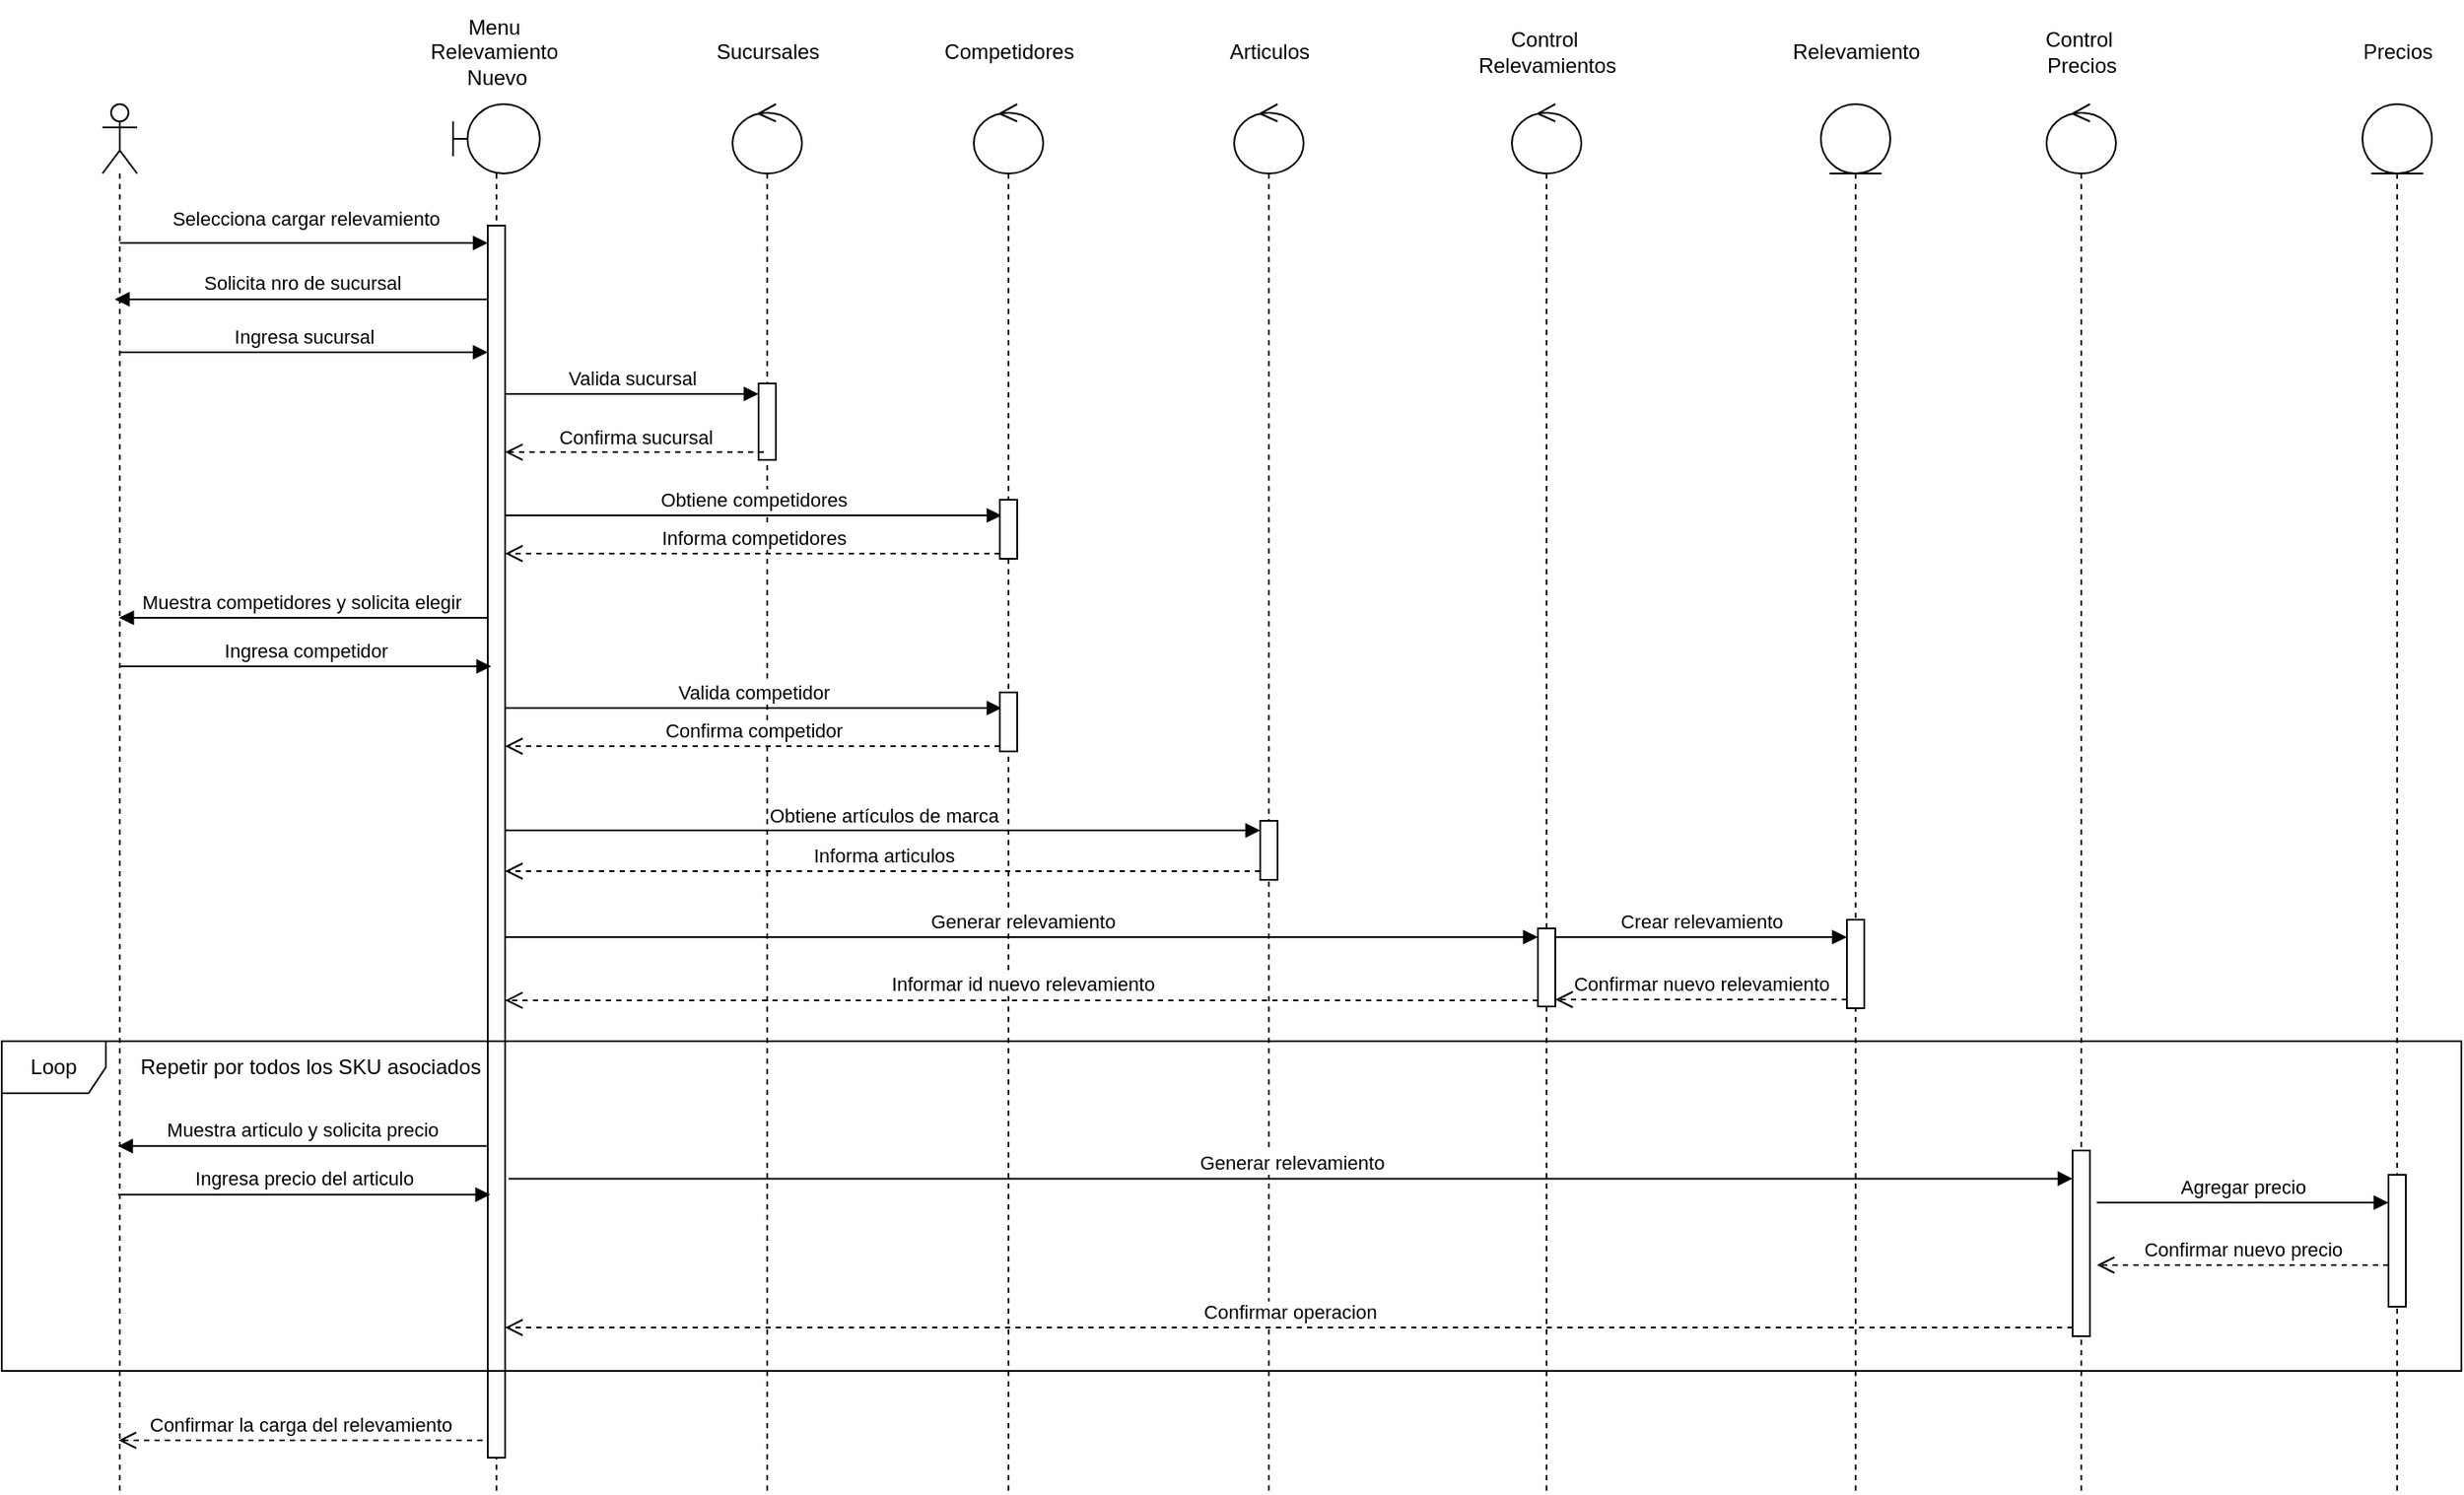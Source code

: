 <mxfile version="24.7.14">
  <diagram name="Página-1" id="t8ws5RrRNgcCuZQSS5f2">
    <mxGraphModel dx="787" dy="806" grid="1" gridSize="10" guides="1" tooltips="1" connect="1" arrows="1" fold="1" page="1" pageScale="1" pageWidth="827" pageHeight="1169" math="0" shadow="0">
      <root>
        <mxCell id="0" />
        <mxCell id="1" parent="0" />
        <mxCell id="HcCtnshYtK5hbSJaxlF--1" value="" style="shape=umlLifeline;perimeter=lifelinePerimeter;whiteSpace=wrap;html=1;container=1;dropTarget=0;collapsible=0;recursiveResize=0;outlineConnect=0;portConstraint=eastwest;newEdgeStyle={&quot;curved&quot;:0,&quot;rounded&quot;:0};participant=umlActor;" vertex="1" parent="1">
          <mxGeometry x="71" y="130" width="20" height="800" as="geometry" />
        </mxCell>
        <mxCell id="HcCtnshYtK5hbSJaxlF--2" value="" style="shape=umlLifeline;perimeter=lifelinePerimeter;whiteSpace=wrap;html=1;container=1;dropTarget=0;collapsible=0;recursiveResize=0;outlineConnect=0;portConstraint=eastwest;newEdgeStyle={&quot;curved&quot;:0,&quot;rounded&quot;:0};participant=umlBoundary;" vertex="1" parent="1">
          <mxGeometry x="273" y="130" width="50" height="800" as="geometry" />
        </mxCell>
        <mxCell id="HcCtnshYtK5hbSJaxlF--3" value="" style="html=1;points=[[0,0,0,0,5],[0,1,0,0,-5],[1,0,0,0,5],[1,1,0,0,-5]];perimeter=orthogonalPerimeter;outlineConnect=0;targetShapes=umlLifeline;portConstraint=eastwest;newEdgeStyle={&quot;curved&quot;:0,&quot;rounded&quot;:0};" vertex="1" parent="HcCtnshYtK5hbSJaxlF--2">
          <mxGeometry x="20" y="70" width="10" height="710" as="geometry" />
        </mxCell>
        <mxCell id="HcCtnshYtK5hbSJaxlF--4" value="" style="shape=umlLifeline;perimeter=lifelinePerimeter;whiteSpace=wrap;html=1;container=1;dropTarget=0;collapsible=0;recursiveResize=0;outlineConnect=0;portConstraint=eastwest;newEdgeStyle={&quot;curved&quot;:0,&quot;rounded&quot;:0};participant=umlControl;" vertex="1" parent="1">
          <mxGeometry x="434" y="130" width="40" height="800" as="geometry" />
        </mxCell>
        <mxCell id="HcCtnshYtK5hbSJaxlF--5" value="" style="html=1;points=[[0,0,0,0,5],[0,1,0,0,-5],[1,0,0,0,5],[1,1,0,0,-5]];perimeter=orthogonalPerimeter;outlineConnect=0;targetShapes=umlLifeline;portConstraint=eastwest;newEdgeStyle={&quot;curved&quot;:0,&quot;rounded&quot;:0};" vertex="1" parent="HcCtnshYtK5hbSJaxlF--4">
          <mxGeometry x="15" y="161" width="10" height="44" as="geometry" />
        </mxCell>
        <mxCell id="HcCtnshYtK5hbSJaxlF--6" value="" style="shape=umlLifeline;perimeter=lifelinePerimeter;whiteSpace=wrap;html=1;container=1;dropTarget=0;collapsible=0;recursiveResize=0;outlineConnect=0;portConstraint=eastwest;newEdgeStyle={&quot;curved&quot;:0,&quot;rounded&quot;:0};participant=umlEntity;" vertex="1" parent="1">
          <mxGeometry x="1061" y="130" width="40" height="800" as="geometry" />
        </mxCell>
        <mxCell id="HcCtnshYtK5hbSJaxlF--7" value="" style="html=1;points=[[0,0,0,0,5],[0,1,0,0,-5],[1,0,0,0,5],[1,1,0,0,-5]];perimeter=orthogonalPerimeter;outlineConnect=0;targetShapes=umlLifeline;portConstraint=eastwest;newEdgeStyle={&quot;curved&quot;:0,&quot;rounded&quot;:0};" vertex="1" parent="HcCtnshYtK5hbSJaxlF--6">
          <mxGeometry x="15" y="470" width="10" height="51" as="geometry" />
        </mxCell>
        <mxCell id="HcCtnshYtK5hbSJaxlF--8" value="Loop" style="shape=umlFrame;whiteSpace=wrap;html=1;pointerEvents=0;" vertex="1" parent="1">
          <mxGeometry x="13" y="670" width="1417" height="190" as="geometry" />
        </mxCell>
        <mxCell id="HcCtnshYtK5hbSJaxlF--9" value="Selecciona cargar relevamiento" style="html=1;verticalAlign=bottom;endArrow=block;curved=0;rounded=0;" edge="1" parent="1" source="HcCtnshYtK5hbSJaxlF--1">
          <mxGeometry x="0.003" y="5" relative="1" as="geometry">
            <mxPoint x="182.591" y="210" as="sourcePoint" />
            <mxPoint x="293.0" y="210" as="targetPoint" />
            <mxPoint as="offset" />
          </mxGeometry>
        </mxCell>
        <mxCell id="HcCtnshYtK5hbSJaxlF--10" value="Ingresa sucursal" style="html=1;verticalAlign=bottom;endArrow=block;curved=0;rounded=0;" edge="1" parent="1">
          <mxGeometry relative="1" as="geometry">
            <mxPoint x="80.591" y="273" as="sourcePoint" />
            <mxPoint x="293" y="273.0" as="targetPoint" />
          </mxGeometry>
        </mxCell>
        <mxCell id="HcCtnshYtK5hbSJaxlF--11" value="Solicita nro de sucursal" style="html=1;verticalAlign=bottom;endArrow=block;curved=0;rounded=0;entryX=0.356;entryY=0.247;entryDx=0;entryDy=0;entryPerimeter=0;" edge="1" parent="1">
          <mxGeometry relative="1" as="geometry">
            <mxPoint x="293.0" y="242.48" as="sourcePoint" />
            <mxPoint x="78.12" y="242.48" as="targetPoint" />
          </mxGeometry>
        </mxCell>
        <mxCell id="HcCtnshYtK5hbSJaxlF--12" value="Valida sucursal" style="html=1;verticalAlign=bottom;endArrow=block;curved=0;rounded=0;" edge="1" parent="1">
          <mxGeometry relative="1" as="geometry">
            <mxPoint x="303" y="297.0" as="sourcePoint" />
            <mxPoint x="449" y="297" as="targetPoint" />
          </mxGeometry>
        </mxCell>
        <mxCell id="HcCtnshYtK5hbSJaxlF--13" value="Obtiene competidores" style="html=1;verticalAlign=bottom;endArrow=block;curved=0;rounded=0;" edge="1" parent="1">
          <mxGeometry relative="1" as="geometry">
            <mxPoint x="303.0" y="367" as="sourcePoint" />
            <mxPoint x="589" y="367.0" as="targetPoint" />
          </mxGeometry>
        </mxCell>
        <mxCell id="HcCtnshYtK5hbSJaxlF--14" value="Repetir por todos los SKU asociados" style="text;html=1;align=left;verticalAlign=middle;resizable=0;points=[];autosize=1;strokeColor=none;fillColor=none;" vertex="1" parent="1">
          <mxGeometry x="91" y="670" width="220" height="30" as="geometry" />
        </mxCell>
        <mxCell id="HcCtnshYtK5hbSJaxlF--15" value="Menu&amp;nbsp;&lt;div&gt;Relevamiento&amp;nbsp;&lt;div&gt;Nuevo&lt;/div&gt;&lt;/div&gt;" style="text;html=1;align=center;verticalAlign=middle;resizable=0;points=[];autosize=1;strokeColor=none;fillColor=none;" vertex="1" parent="1">
          <mxGeometry x="248" y="70" width="100" height="60" as="geometry" />
        </mxCell>
        <mxCell id="HcCtnshYtK5hbSJaxlF--16" value="Sucursales" style="text;html=1;align=center;verticalAlign=middle;resizable=0;points=[];autosize=1;strokeColor=none;fillColor=none;" vertex="1" parent="1">
          <mxGeometry x="414" y="85" width="80" height="30" as="geometry" />
        </mxCell>
        <mxCell id="HcCtnshYtK5hbSJaxlF--17" value="" style="shape=umlLifeline;perimeter=lifelinePerimeter;whiteSpace=wrap;html=1;container=1;dropTarget=0;collapsible=0;recursiveResize=0;outlineConnect=0;portConstraint=eastwest;newEdgeStyle={&quot;curved&quot;:0,&quot;rounded&quot;:0};participant=umlControl;" vertex="1" parent="1">
          <mxGeometry x="573" y="130" width="40" height="800" as="geometry" />
        </mxCell>
        <mxCell id="HcCtnshYtK5hbSJaxlF--18" value="" style="html=1;points=[[0,0,0,0,5],[0,1,0,0,-5],[1,0,0,0,5],[1,1,0,0,-5]];perimeter=orthogonalPerimeter;outlineConnect=0;targetShapes=umlLifeline;portConstraint=eastwest;newEdgeStyle={&quot;curved&quot;:0,&quot;rounded&quot;:0};" vertex="1" parent="HcCtnshYtK5hbSJaxlF--17">
          <mxGeometry x="15" y="228" width="10" height="34" as="geometry" />
        </mxCell>
        <mxCell id="HcCtnshYtK5hbSJaxlF--19" value="Competidores" style="text;html=1;align=center;verticalAlign=middle;resizable=0;points=[];autosize=1;strokeColor=none;fillColor=none;" vertex="1" parent="1">
          <mxGeometry x="543" y="85" width="100" height="30" as="geometry" />
        </mxCell>
        <mxCell id="HcCtnshYtK5hbSJaxlF--20" value="Obtiene artículos de marca" style="html=1;verticalAlign=bottom;endArrow=block;curved=0;rounded=0;" edge="1" parent="1">
          <mxGeometry relative="1" as="geometry">
            <mxPoint x="303" y="548.55" as="sourcePoint" />
            <mxPoint x="738" y="548.55" as="targetPoint" />
          </mxGeometry>
        </mxCell>
        <mxCell id="HcCtnshYtK5hbSJaxlF--21" value="Informa competidores" style="html=1;verticalAlign=bottom;endArrow=open;dashed=1;endSize=8;curved=0;rounded=0;" edge="1" parent="1">
          <mxGeometry relative="1" as="geometry">
            <mxPoint x="303.0" y="389" as="targetPoint" />
            <mxPoint x="588" y="389" as="sourcePoint" />
          </mxGeometry>
        </mxCell>
        <mxCell id="HcCtnshYtK5hbSJaxlF--22" value="Muestra competidores y solicita elegir&amp;nbsp;" style="html=1;verticalAlign=bottom;endArrow=block;curved=0;rounded=0;" edge="1" parent="1">
          <mxGeometry relative="1" as="geometry">
            <mxPoint x="293.0" y="426" as="sourcePoint" />
            <mxPoint x="80.591" y="426" as="targetPoint" />
          </mxGeometry>
        </mxCell>
        <mxCell id="HcCtnshYtK5hbSJaxlF--23" value="Confirma sucursal" style="html=1;verticalAlign=bottom;endArrow=open;dashed=1;endSize=8;curved=0;rounded=0;" edge="1" parent="1">
          <mxGeometry relative="1" as="geometry">
            <mxPoint x="303.0" y="330.55" as="targetPoint" />
            <mxPoint x="452" y="330.55" as="sourcePoint" />
          </mxGeometry>
        </mxCell>
        <mxCell id="HcCtnshYtK5hbSJaxlF--24" value="Ingresa competidor" style="html=1;verticalAlign=bottom;endArrow=block;curved=0;rounded=0;" edge="1" parent="1">
          <mxGeometry relative="1" as="geometry">
            <mxPoint x="80.591" y="454" as="sourcePoint" />
            <mxPoint x="295" y="454.0" as="targetPoint" />
          </mxGeometry>
        </mxCell>
        <mxCell id="HcCtnshYtK5hbSJaxlF--25" value="Valida competidor" style="html=1;verticalAlign=bottom;endArrow=block;curved=0;rounded=0;" edge="1" parent="1">
          <mxGeometry relative="1" as="geometry">
            <mxPoint x="303.0" y="478" as="sourcePoint" />
            <mxPoint x="589" y="478.0" as="targetPoint" />
          </mxGeometry>
        </mxCell>
        <mxCell id="HcCtnshYtK5hbSJaxlF--26" value="" style="html=1;points=[[0,0,0,0,5],[0,1,0,0,-5],[1,0,0,0,5],[1,1,0,0,-5]];perimeter=orthogonalPerimeter;outlineConnect=0;targetShapes=umlLifeline;portConstraint=eastwest;newEdgeStyle={&quot;curved&quot;:0,&quot;rounded&quot;:0};" vertex="1" parent="1">
          <mxGeometry x="588" y="469" width="10" height="34" as="geometry" />
        </mxCell>
        <mxCell id="HcCtnshYtK5hbSJaxlF--27" value="Confirma competidor" style="html=1;verticalAlign=bottom;endArrow=open;dashed=1;endSize=8;curved=0;rounded=0;" edge="1" parent="1">
          <mxGeometry relative="1" as="geometry">
            <mxPoint x="303" y="500" as="targetPoint" />
            <mxPoint x="588" y="500" as="sourcePoint" />
          </mxGeometry>
        </mxCell>
        <mxCell id="HcCtnshYtK5hbSJaxlF--28" value="" style="shape=umlLifeline;perimeter=lifelinePerimeter;whiteSpace=wrap;html=1;container=1;dropTarget=0;collapsible=0;recursiveResize=0;outlineConnect=0;portConstraint=eastwest;newEdgeStyle={&quot;curved&quot;:0,&quot;rounded&quot;:0};participant=umlControl;" vertex="1" parent="1">
          <mxGeometry x="723" y="130" width="40" height="800" as="geometry" />
        </mxCell>
        <mxCell id="HcCtnshYtK5hbSJaxlF--29" value="" style="html=1;points=[[0,0,0,0,5],[0,1,0,0,-5],[1,0,0,0,5],[1,1,0,0,-5]];perimeter=orthogonalPerimeter;outlineConnect=0;targetShapes=umlLifeline;portConstraint=eastwest;newEdgeStyle={&quot;curved&quot;:0,&quot;rounded&quot;:0};" vertex="1" parent="HcCtnshYtK5hbSJaxlF--28">
          <mxGeometry x="15" y="413" width="10" height="34" as="geometry" />
        </mxCell>
        <mxCell id="HcCtnshYtK5hbSJaxlF--30" value="Articulos" style="text;html=1;align=center;verticalAlign=middle;resizable=0;points=[];autosize=1;strokeColor=none;fillColor=none;" vertex="1" parent="1">
          <mxGeometry x="708" y="85" width="70" height="30" as="geometry" />
        </mxCell>
        <mxCell id="HcCtnshYtK5hbSJaxlF--31" value="Informa articulos" style="html=1;verticalAlign=bottom;endArrow=open;dashed=1;endSize=8;curved=0;rounded=0;exitX=0;exitY=1;exitDx=0;exitDy=-5;exitPerimeter=0;" edge="1" parent="1" source="HcCtnshYtK5hbSJaxlF--29" target="HcCtnshYtK5hbSJaxlF--3">
          <mxGeometry relative="1" as="geometry">
            <mxPoint x="323" y="583.32" as="targetPoint" />
            <mxPoint x="608" y="583.32" as="sourcePoint" />
          </mxGeometry>
        </mxCell>
        <mxCell id="HcCtnshYtK5hbSJaxlF--32" value="" style="shape=umlLifeline;perimeter=lifelinePerimeter;whiteSpace=wrap;html=1;container=1;dropTarget=0;collapsible=0;recursiveResize=0;outlineConnect=0;portConstraint=eastwest;newEdgeStyle={&quot;curved&quot;:0,&quot;rounded&quot;:0};participant=umlControl;" vertex="1" parent="1">
          <mxGeometry x="883" y="130" width="40" height="800" as="geometry" />
        </mxCell>
        <mxCell id="HcCtnshYtK5hbSJaxlF--33" value="" style="html=1;points=[[0,0,0,0,5],[0,1,0,0,-5],[1,0,0,0,5],[1,1,0,0,-5]];perimeter=orthogonalPerimeter;outlineConnect=0;targetShapes=umlLifeline;portConstraint=eastwest;newEdgeStyle={&quot;curved&quot;:0,&quot;rounded&quot;:0};" vertex="1" parent="HcCtnshYtK5hbSJaxlF--32">
          <mxGeometry x="15" y="475" width="10" height="45" as="geometry" />
        </mxCell>
        <mxCell id="HcCtnshYtK5hbSJaxlF--34" value="" style="shape=umlLifeline;perimeter=lifelinePerimeter;whiteSpace=wrap;html=1;container=1;dropTarget=0;collapsible=0;recursiveResize=0;outlineConnect=0;portConstraint=eastwest;newEdgeStyle={&quot;curved&quot;:0,&quot;rounded&quot;:0};participant=umlControl;" vertex="1" parent="1">
          <mxGeometry x="1191" y="130" width="40" height="800" as="geometry" />
        </mxCell>
        <mxCell id="HcCtnshYtK5hbSJaxlF--35" value="" style="html=1;points=[[0,0,0,0,5],[0,1,0,0,-5],[1,0,0,0,5],[1,1,0,0,-5]];perimeter=orthogonalPerimeter;outlineConnect=0;targetShapes=umlLifeline;portConstraint=eastwest;newEdgeStyle={&quot;curved&quot;:0,&quot;rounded&quot;:0};" vertex="1" parent="HcCtnshYtK5hbSJaxlF--34">
          <mxGeometry x="15" y="603" width="10" height="107" as="geometry" />
        </mxCell>
        <mxCell id="HcCtnshYtK5hbSJaxlF--36" value="" style="shape=umlLifeline;perimeter=lifelinePerimeter;whiteSpace=wrap;html=1;container=1;dropTarget=0;collapsible=0;recursiveResize=0;outlineConnect=0;portConstraint=eastwest;newEdgeStyle={&quot;curved&quot;:0,&quot;rounded&quot;:0};participant=umlEntity;" vertex="1" parent="1">
          <mxGeometry x="1373" y="130" width="40" height="800" as="geometry" />
        </mxCell>
        <mxCell id="HcCtnshYtK5hbSJaxlF--37" value="" style="html=1;points=[[0,0,0,0,5],[0,1,0,0,-5],[1,0,0,0,5],[1,1,0,0,-5]];perimeter=orthogonalPerimeter;outlineConnect=0;targetShapes=umlLifeline;portConstraint=eastwest;newEdgeStyle={&quot;curved&quot;:0,&quot;rounded&quot;:0};" vertex="1" parent="HcCtnshYtK5hbSJaxlF--36">
          <mxGeometry x="15" y="617" width="10" height="76" as="geometry" />
        </mxCell>
        <mxCell id="HcCtnshYtK5hbSJaxlF--38" value="Control&amp;nbsp;&lt;div&gt;Relevamientos&lt;/div&gt;" style="text;html=1;align=center;verticalAlign=middle;resizable=0;points=[];autosize=1;strokeColor=none;fillColor=none;" vertex="1" parent="1">
          <mxGeometry x="853" y="80" width="100" height="40" as="geometry" />
        </mxCell>
        <mxCell id="HcCtnshYtK5hbSJaxlF--39" value="Control&amp;nbsp;&lt;div&gt;Precios&lt;/div&gt;" style="text;html=1;align=center;verticalAlign=middle;resizable=0;points=[];autosize=1;strokeColor=none;fillColor=none;" vertex="1" parent="1">
          <mxGeometry x="1176" y="80" width="70" height="40" as="geometry" />
        </mxCell>
        <mxCell id="HcCtnshYtK5hbSJaxlF--40" value="Generar relevamiento" style="html=1;verticalAlign=bottom;endArrow=block;curved=0;rounded=0;" edge="1" parent="1" target="HcCtnshYtK5hbSJaxlF--33">
          <mxGeometry relative="1" as="geometry">
            <mxPoint x="303" y="610.0" as="sourcePoint" />
            <mxPoint x="853" y="610" as="targetPoint" />
          </mxGeometry>
        </mxCell>
        <mxCell id="HcCtnshYtK5hbSJaxlF--41" value="Informar id nuevo relevamiento" style="html=1;verticalAlign=bottom;endArrow=open;dashed=1;endSize=8;curved=0;rounded=0;" edge="1" parent="1">
          <mxGeometry relative="1" as="geometry">
            <mxPoint x="303" y="646.45" as="targetPoint" />
            <mxPoint x="898" y="646.45" as="sourcePoint" />
          </mxGeometry>
        </mxCell>
        <mxCell id="HcCtnshYtK5hbSJaxlF--42" value="Crear relevamiento" style="html=1;verticalAlign=bottom;endArrow=block;curved=0;rounded=0;exitX=1;exitY=0;exitDx=0;exitDy=5;exitPerimeter=0;" edge="1" parent="1" source="HcCtnshYtK5hbSJaxlF--33" target="HcCtnshYtK5hbSJaxlF--7">
          <mxGeometry relative="1" as="geometry">
            <mxPoint x="903" y="610.0" as="sourcePoint" />
            <mxPoint x="1023" y="630" as="targetPoint" />
          </mxGeometry>
        </mxCell>
        <mxCell id="HcCtnshYtK5hbSJaxlF--43" value="Confirmar nuevo relevamiento" style="html=1;verticalAlign=bottom;endArrow=open;dashed=1;endSize=8;curved=0;rounded=0;exitX=0;exitY=1;exitDx=0;exitDy=-5;exitPerimeter=0;" edge="1" parent="1" source="HcCtnshYtK5hbSJaxlF--7" target="HcCtnshYtK5hbSJaxlF--33">
          <mxGeometry relative="1" as="geometry">
            <mxPoint x="843" y="693.45" as="targetPoint" />
            <mxPoint x="1143" y="693" as="sourcePoint" />
          </mxGeometry>
        </mxCell>
        <mxCell id="HcCtnshYtK5hbSJaxlF--44" value="Relevamiento" style="text;html=1;align=center;verticalAlign=middle;resizable=0;points=[];autosize=1;strokeColor=none;fillColor=none;" vertex="1" parent="1">
          <mxGeometry x="1031" y="85" width="100" height="30" as="geometry" />
        </mxCell>
        <mxCell id="HcCtnshYtK5hbSJaxlF--45" value="&lt;div&gt;Precios&lt;/div&gt;" style="text;html=1;align=center;verticalAlign=middle;resizable=0;points=[];autosize=1;strokeColor=none;fillColor=none;" vertex="1" parent="1">
          <mxGeometry x="1363" y="85" width="60" height="30" as="geometry" />
        </mxCell>
        <mxCell id="HcCtnshYtK5hbSJaxlF--46" value="Muestra articulo y solicita precio" style="html=1;verticalAlign=bottom;endArrow=block;curved=0;rounded=0;" edge="1" parent="1">
          <mxGeometry relative="1" as="geometry">
            <mxPoint x="292.41" y="730.41" as="sourcePoint" />
            <mxPoint x="80.001" y="730.41" as="targetPoint" />
          </mxGeometry>
        </mxCell>
        <mxCell id="HcCtnshYtK5hbSJaxlF--47" value="Ingresa precio del articulo" style="html=1;verticalAlign=bottom;endArrow=block;curved=0;rounded=0;" edge="1" parent="1">
          <mxGeometry relative="1" as="geometry">
            <mxPoint x="80.001" y="758.41" as="sourcePoint" />
            <mxPoint x="294.41" y="758.41" as="targetPoint" />
          </mxGeometry>
        </mxCell>
        <mxCell id="HcCtnshYtK5hbSJaxlF--48" value="Agregar precio" style="html=1;verticalAlign=bottom;endArrow=block;curved=0;rounded=0;exitX=1;exitY=0;exitDx=0;exitDy=5;exitPerimeter=0;" edge="1" parent="1">
          <mxGeometry relative="1" as="geometry">
            <mxPoint x="1220" y="763" as="sourcePoint" />
            <mxPoint x="1388" y="763" as="targetPoint" />
          </mxGeometry>
        </mxCell>
        <mxCell id="HcCtnshYtK5hbSJaxlF--49" value="Confirmar nuevo precio" style="html=1;verticalAlign=bottom;endArrow=open;dashed=1;endSize=8;curved=0;rounded=0;exitX=0;exitY=1;exitDx=0;exitDy=-5;exitPerimeter=0;" edge="1" parent="1">
          <mxGeometry relative="1" as="geometry">
            <mxPoint x="1220" y="799" as="targetPoint" />
            <mxPoint x="1388" y="799" as="sourcePoint" />
          </mxGeometry>
        </mxCell>
        <mxCell id="HcCtnshYtK5hbSJaxlF--50" value="Generar relevamiento" style="html=1;verticalAlign=bottom;endArrow=block;curved=0;rounded=0;" edge="1" parent="1">
          <mxGeometry relative="1" as="geometry">
            <mxPoint x="305" y="749.19" as="sourcePoint" />
            <mxPoint x="1206" y="749.19" as="targetPoint" />
          </mxGeometry>
        </mxCell>
        <mxCell id="HcCtnshYtK5hbSJaxlF--51" value="Confirmar operacion" style="html=1;verticalAlign=bottom;endArrow=open;dashed=1;endSize=8;curved=0;rounded=0;exitX=0;exitY=1;exitDx=0;exitDy=-5;exitPerimeter=0;" edge="1" parent="1" source="HcCtnshYtK5hbSJaxlF--35" target="HcCtnshYtK5hbSJaxlF--3">
          <mxGeometry relative="1" as="geometry">
            <mxPoint x="305" y="762.64" as="targetPoint" />
            <mxPoint x="900" y="762.64" as="sourcePoint" />
          </mxGeometry>
        </mxCell>
        <mxCell id="HcCtnshYtK5hbSJaxlF--52" value="Confirmar la carga del relevamiento" style="html=1;verticalAlign=bottom;endArrow=open;dashed=1;endSize=8;curved=0;rounded=0;" edge="1" parent="1">
          <mxGeometry relative="1" as="geometry">
            <mxPoint x="80.324" y="900" as="targetPoint" />
            <mxPoint x="290" y="900" as="sourcePoint" />
          </mxGeometry>
        </mxCell>
      </root>
    </mxGraphModel>
  </diagram>
</mxfile>
